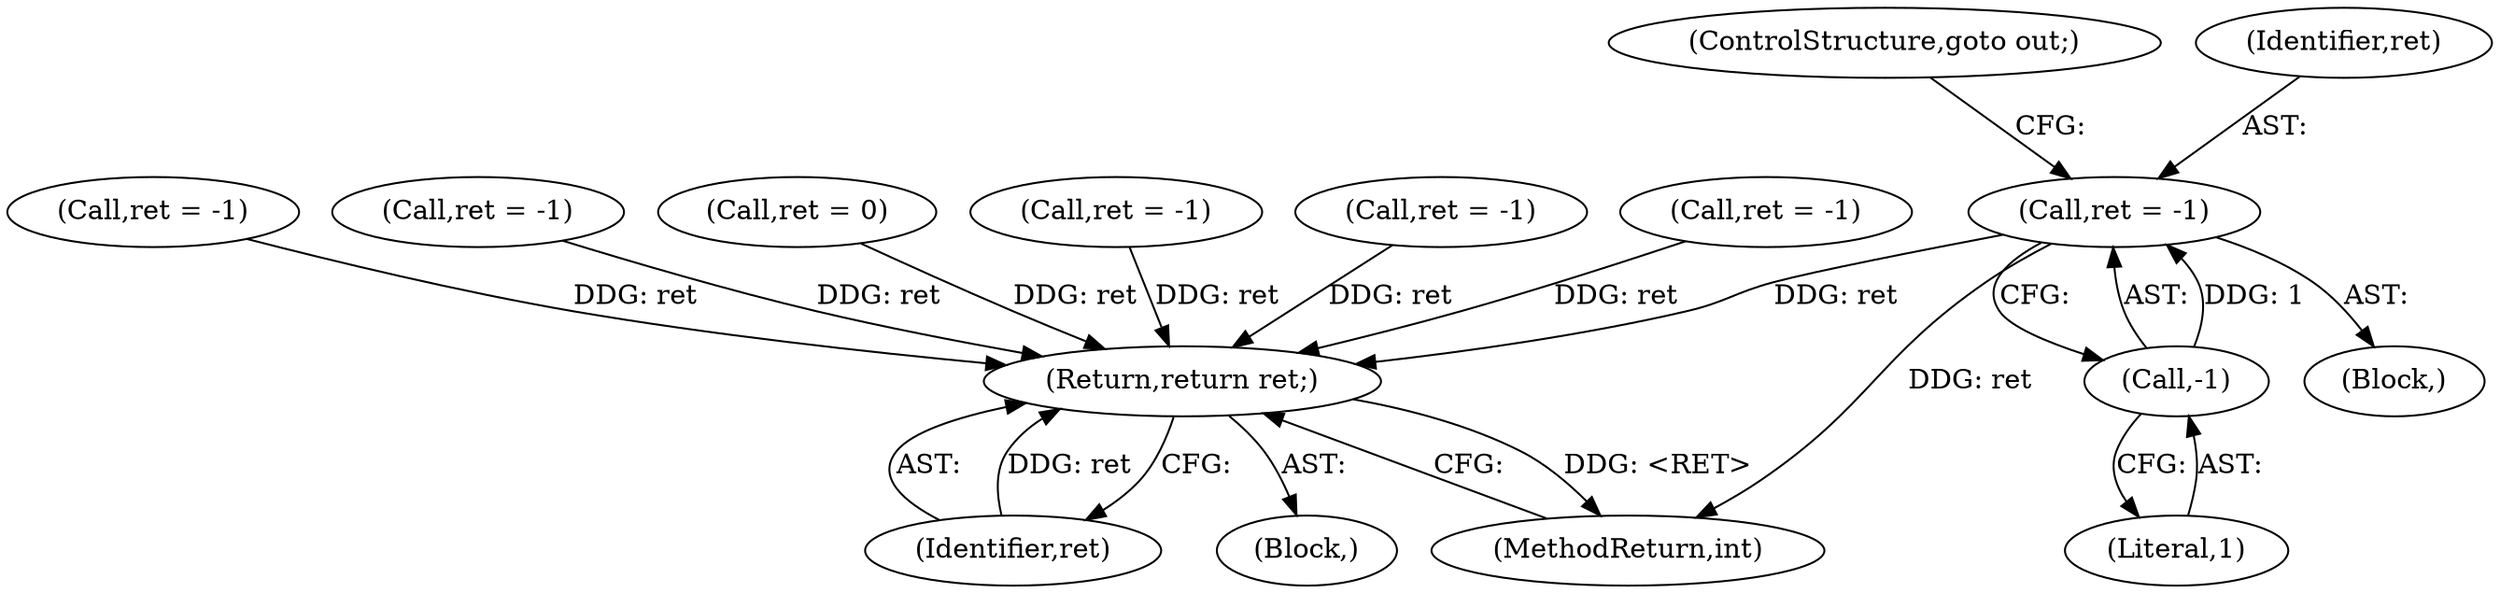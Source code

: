 digraph "1_lxc_81f466d05f2a89cb4f122ef7f593ff3f279b165c_0@del" {
"1000270" [label="(Call,ret = -1)"];
"1000272" [label="(Call,-1)"];
"1000285" [label="(Return,return ret;)"];
"1000287" [label="(MethodReturn,int)"];
"1000260" [label="(Call,ret = -1)"];
"1000112" [label="(Call,ret = 0)"];
"1000272" [label="(Call,-1)"];
"1000274" [label="(ControlStructure,goto out;)"];
"1000266" [label="(Block,)"];
"1000270" [label="(Call,ret = -1)"];
"1000285" [label="(Return,return ret;)"];
"1000286" [label="(Identifier,ret)"];
"1000273" [label="(Literal,1)"];
"1000199" [label="(Call,ret = -1)"];
"1000271" [label="(Identifier,ret)"];
"1000217" [label="(Call,ret = -1)"];
"1000105" [label="(Block,)"];
"1000170" [label="(Call,ret = -1)"];
"1000234" [label="(Call,ret = -1)"];
"1000270" -> "1000266"  [label="AST: "];
"1000270" -> "1000272"  [label="CFG: "];
"1000271" -> "1000270"  [label="AST: "];
"1000272" -> "1000270"  [label="AST: "];
"1000274" -> "1000270"  [label="CFG: "];
"1000270" -> "1000287"  [label="DDG: ret"];
"1000272" -> "1000270"  [label="DDG: 1"];
"1000270" -> "1000285"  [label="DDG: ret"];
"1000272" -> "1000273"  [label="CFG: "];
"1000273" -> "1000272"  [label="AST: "];
"1000285" -> "1000105"  [label="AST: "];
"1000285" -> "1000286"  [label="CFG: "];
"1000286" -> "1000285"  [label="AST: "];
"1000287" -> "1000285"  [label="CFG: "];
"1000285" -> "1000287"  [label="DDG: <RET>"];
"1000286" -> "1000285"  [label="DDG: ret"];
"1000234" -> "1000285"  [label="DDG: ret"];
"1000199" -> "1000285"  [label="DDG: ret"];
"1000217" -> "1000285"  [label="DDG: ret"];
"1000112" -> "1000285"  [label="DDG: ret"];
"1000170" -> "1000285"  [label="DDG: ret"];
"1000260" -> "1000285"  [label="DDG: ret"];
}
